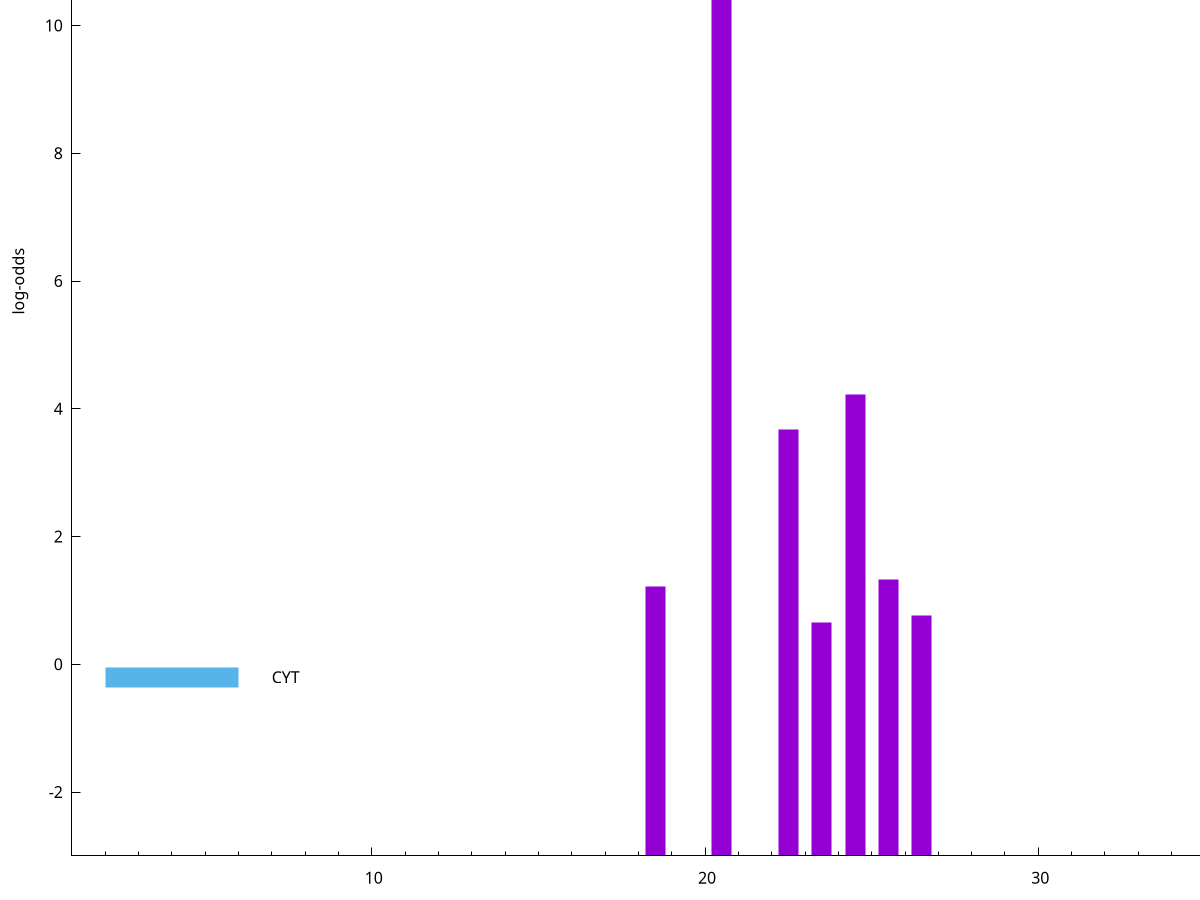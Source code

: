 set title "LipoP predictions for SRR3467249.gff"
set size 2., 1.4
set xrange [1:70] 
set mxtics 10
set yrange [-3:15]
set y2range [0:18]
set ylabel "log-odds"
set term postscript eps color solid "Helvetica" 30
set output "SRR3467249.gff85.eps"
set arrow from 2,11.7934 to 6,11.7934 nohead lt 1 lw 20
set label "SpI" at 7,11.7934
set arrow from 2,-0.200913 to 6,-0.200913 nohead lt 3 lw 20
set label "CYT" at 7,-0.200913
set arrow from 2,11.7934 to 6,11.7934 nohead lt 1 lw 20
set label "SpI" at 7,11.7934
# NOTE: The scores below are the log-odds scores with the threshold
# NOTE: subtracted (a hack to make gnuplot make the histogram all
# NOTE: look nice).
plot "-" axes x1y2 title "" with impulses lt 1 lw 20
20.500000 14.777200
24.500000 7.216650
22.500000 6.680350
25.500000 4.320920
18.500000 4.214320
26.500000 3.759786
23.500000 3.654336
e
exit
